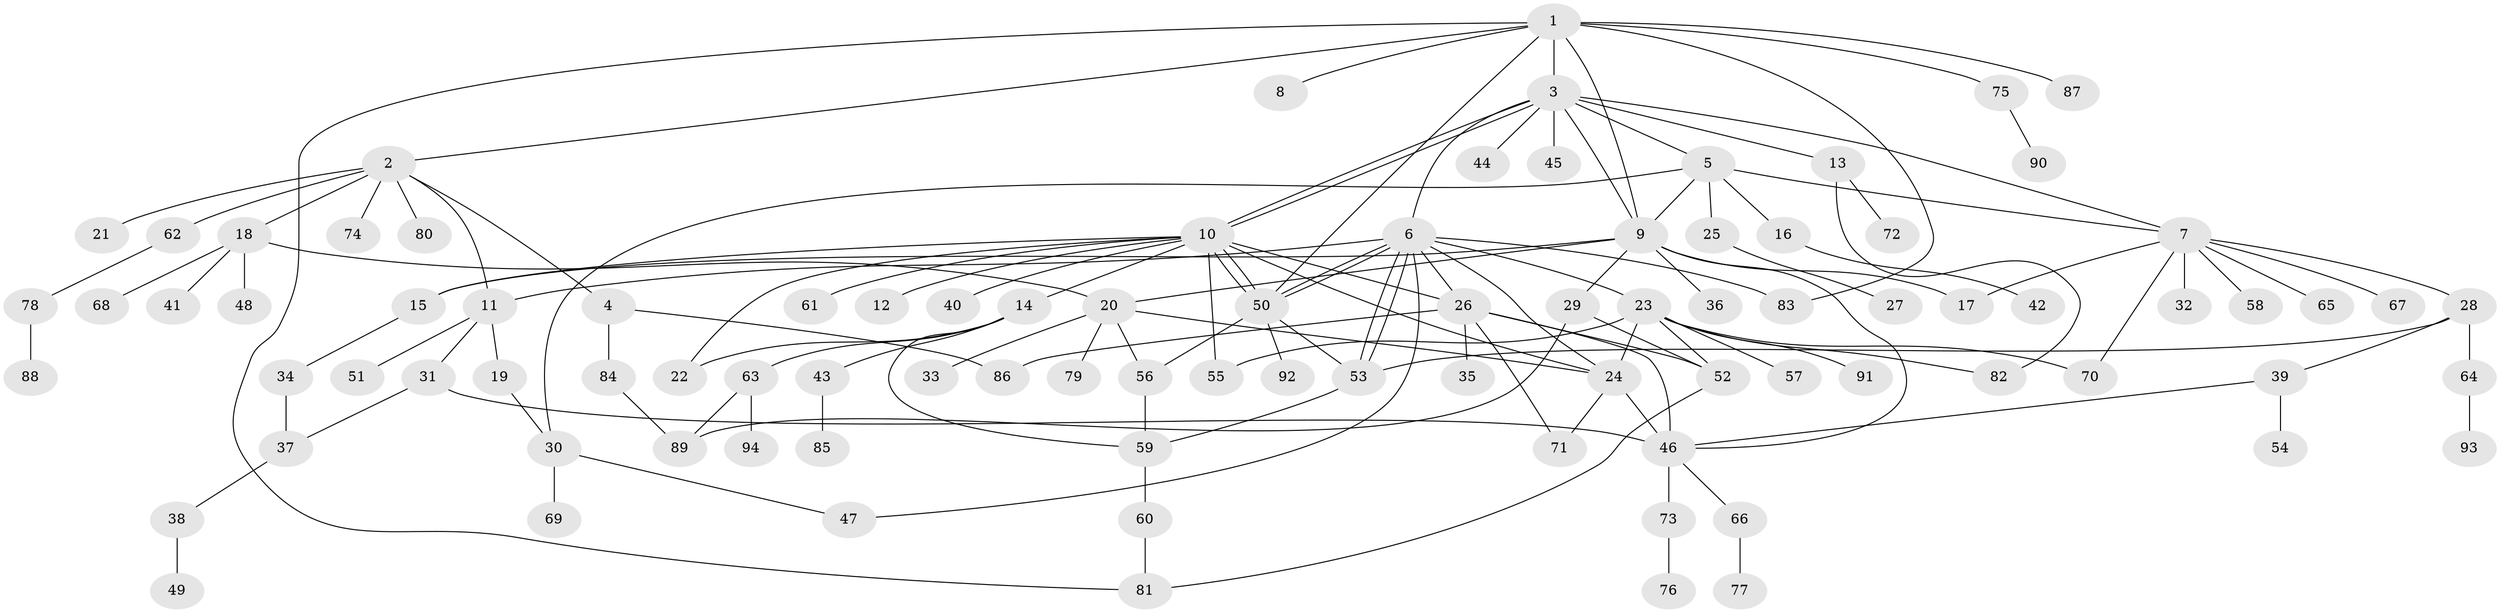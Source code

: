 // coarse degree distribution, {10: 0.029850746268656716, 8: 0.029850746268656716, 15: 0.014925373134328358, 3: 0.05970149253731343, 12: 0.014925373134328358, 13: 0.014925373134328358, 1: 0.5223880597014925, 6: 0.014925373134328358, 4: 0.08955223880597014, 2: 0.13432835820895522, 5: 0.04477611940298507, 9: 0.014925373134328358, 7: 0.014925373134328358}
// Generated by graph-tools (version 1.1) at 2025/51/02/27/25 19:51:57]
// undirected, 94 vertices, 135 edges
graph export_dot {
graph [start="1"]
  node [color=gray90,style=filled];
  1;
  2;
  3;
  4;
  5;
  6;
  7;
  8;
  9;
  10;
  11;
  12;
  13;
  14;
  15;
  16;
  17;
  18;
  19;
  20;
  21;
  22;
  23;
  24;
  25;
  26;
  27;
  28;
  29;
  30;
  31;
  32;
  33;
  34;
  35;
  36;
  37;
  38;
  39;
  40;
  41;
  42;
  43;
  44;
  45;
  46;
  47;
  48;
  49;
  50;
  51;
  52;
  53;
  54;
  55;
  56;
  57;
  58;
  59;
  60;
  61;
  62;
  63;
  64;
  65;
  66;
  67;
  68;
  69;
  70;
  71;
  72;
  73;
  74;
  75;
  76;
  77;
  78;
  79;
  80;
  81;
  82;
  83;
  84;
  85;
  86;
  87;
  88;
  89;
  90;
  91;
  92;
  93;
  94;
  1 -- 2;
  1 -- 3;
  1 -- 8;
  1 -- 9;
  1 -- 50;
  1 -- 75;
  1 -- 81;
  1 -- 83;
  1 -- 87;
  2 -- 4;
  2 -- 11;
  2 -- 18;
  2 -- 21;
  2 -- 62;
  2 -- 74;
  2 -- 80;
  3 -- 5;
  3 -- 6;
  3 -- 7;
  3 -- 9;
  3 -- 10;
  3 -- 10;
  3 -- 13;
  3 -- 44;
  3 -- 45;
  4 -- 84;
  4 -- 86;
  5 -- 7;
  5 -- 9;
  5 -- 16;
  5 -- 25;
  5 -- 30;
  6 -- 11;
  6 -- 23;
  6 -- 24;
  6 -- 26;
  6 -- 47;
  6 -- 50;
  6 -- 50;
  6 -- 53;
  6 -- 53;
  6 -- 83;
  7 -- 17;
  7 -- 28;
  7 -- 32;
  7 -- 58;
  7 -- 65;
  7 -- 67;
  7 -- 70;
  9 -- 15;
  9 -- 17;
  9 -- 20;
  9 -- 29;
  9 -- 36;
  9 -- 46;
  10 -- 12;
  10 -- 14;
  10 -- 15;
  10 -- 22;
  10 -- 24;
  10 -- 26;
  10 -- 40;
  10 -- 50;
  10 -- 50;
  10 -- 55;
  10 -- 61;
  11 -- 19;
  11 -- 31;
  11 -- 51;
  13 -- 72;
  13 -- 82;
  14 -- 22;
  14 -- 43;
  14 -- 59;
  14 -- 63;
  15 -- 34;
  16 -- 42;
  18 -- 20;
  18 -- 41;
  18 -- 48;
  18 -- 68;
  19 -- 30;
  20 -- 24;
  20 -- 33;
  20 -- 56;
  20 -- 79;
  23 -- 24;
  23 -- 52;
  23 -- 55;
  23 -- 57;
  23 -- 70;
  23 -- 82;
  23 -- 91;
  24 -- 46;
  24 -- 71;
  25 -- 27;
  26 -- 35;
  26 -- 46;
  26 -- 52;
  26 -- 71;
  26 -- 86;
  28 -- 39;
  28 -- 53;
  28 -- 64;
  29 -- 52;
  29 -- 89;
  30 -- 47;
  30 -- 69;
  31 -- 37;
  31 -- 46;
  34 -- 37;
  37 -- 38;
  38 -- 49;
  39 -- 46;
  39 -- 54;
  43 -- 85;
  46 -- 66;
  46 -- 73;
  50 -- 53;
  50 -- 56;
  50 -- 92;
  52 -- 81;
  53 -- 59;
  56 -- 59;
  59 -- 60;
  60 -- 81;
  62 -- 78;
  63 -- 89;
  63 -- 94;
  64 -- 93;
  66 -- 77;
  73 -- 76;
  75 -- 90;
  78 -- 88;
  84 -- 89;
}
